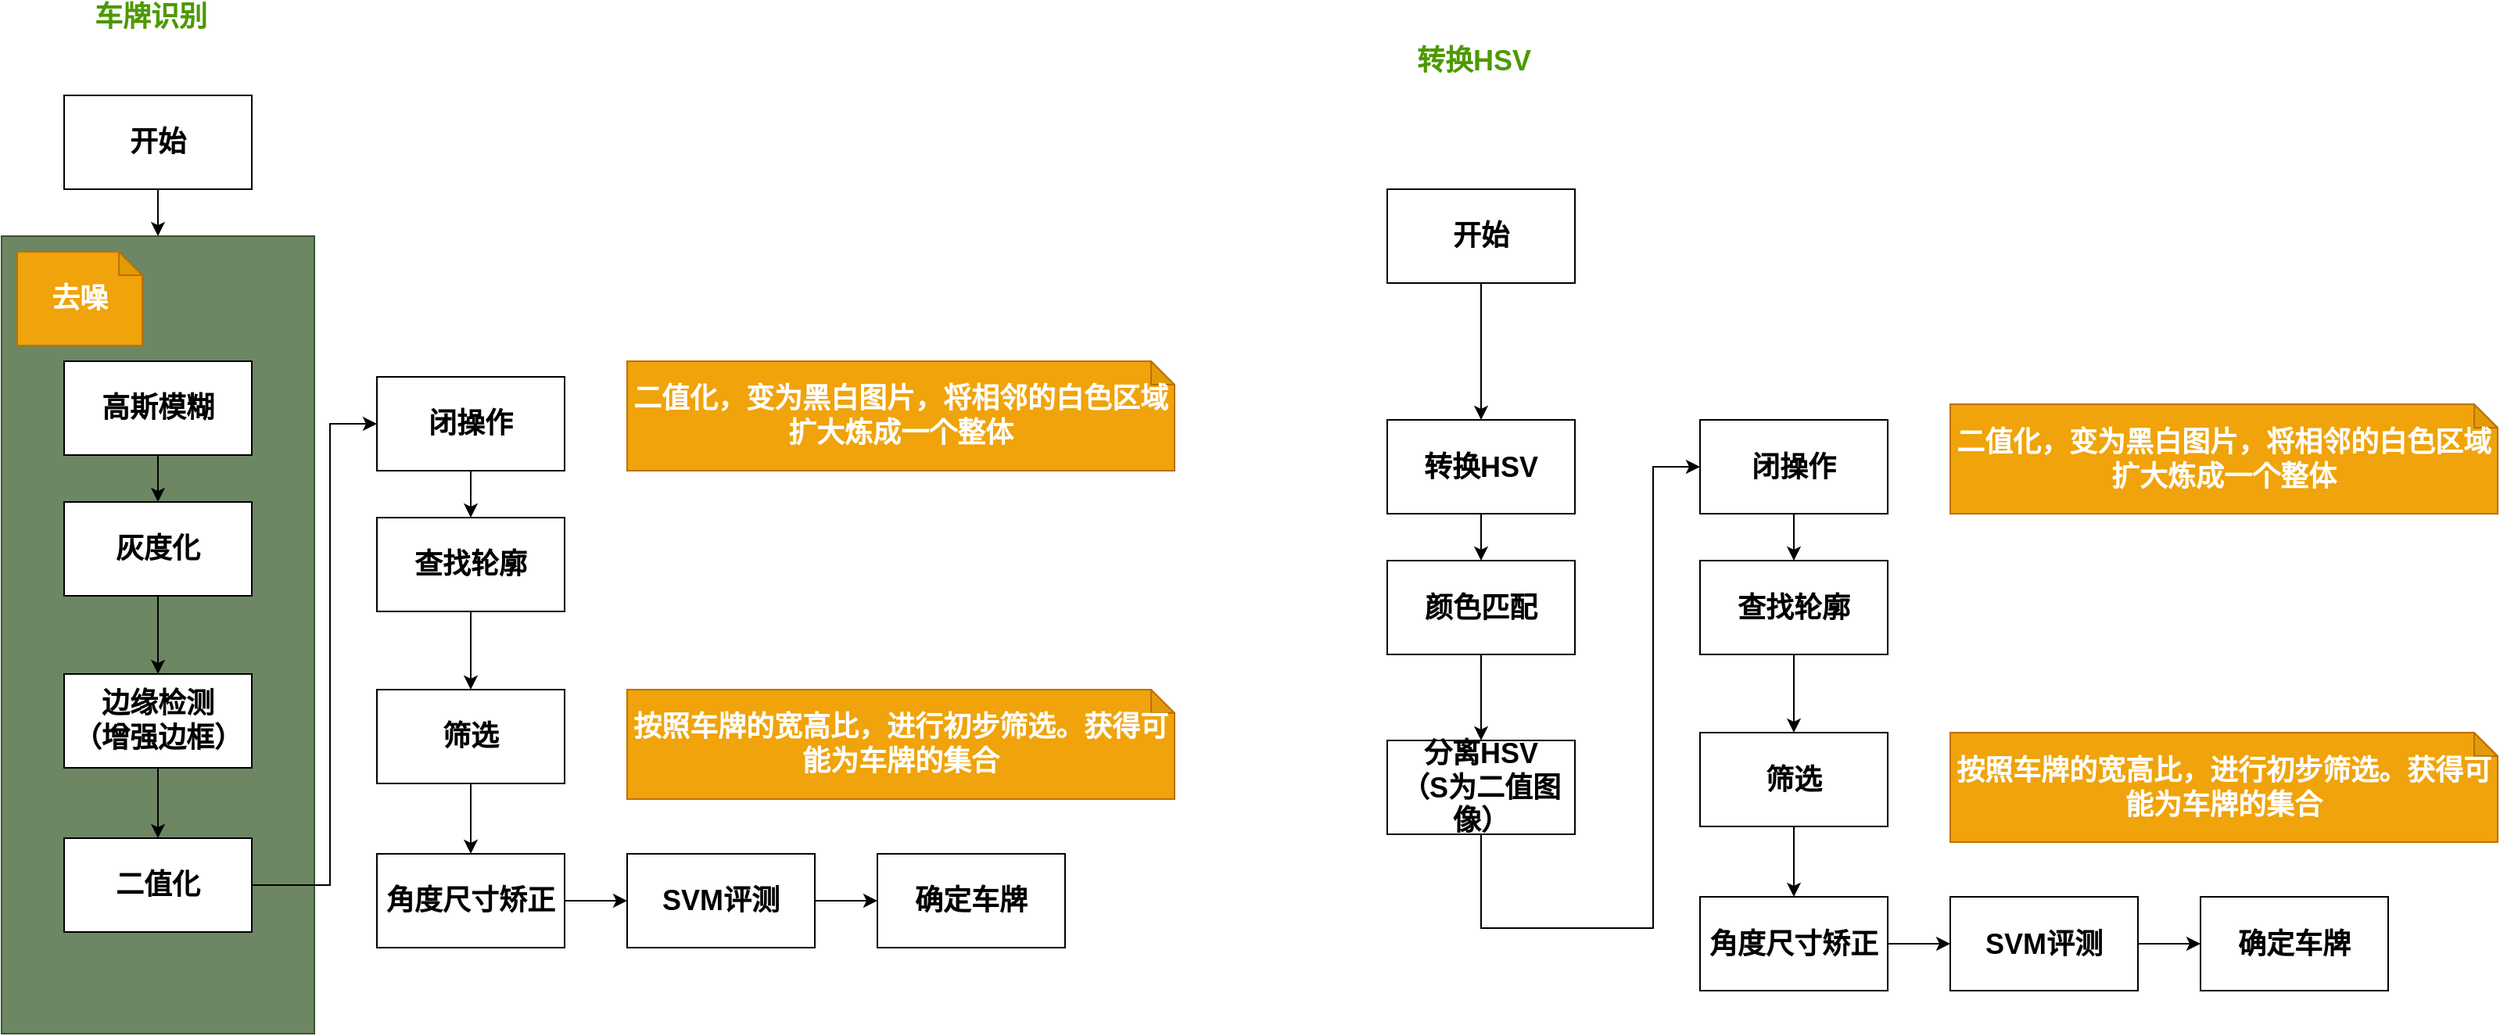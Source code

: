 <mxfile version="13.6.5">
    <diagram id="EJMVbD-3qQt1XqCIH10I" name="OpenCV">
        <mxGraphModel dx="954" dy="685" grid="1" gridSize="10" guides="1" tooltips="1" connect="1" arrows="1" fold="1" page="1" pageScale="1" pageWidth="827" pageHeight="1169" math="0" shadow="0">
            <root>
                <mxCell id="0"/>
                <mxCell id="1" parent="0"/>
                <mxCell id="2" value="" style="group" vertex="1" connectable="0" parent="1">
                    <mxGeometry y="60" width="750" height="660" as="geometry"/>
                </mxCell>
                <mxCell id="3" value="&lt;font color=&quot;#4d9900&quot;&gt;&lt;span style=&quot;font-size: 18px&quot;&gt;&lt;b&gt;车牌识别&lt;/b&gt;&lt;/span&gt;&lt;/font&gt;" style="text;html=1;align=center;verticalAlign=middle;resizable=0;points=[];autosize=1;" vertex="1" parent="2">
                    <mxGeometry x="50" width="90" height="20" as="geometry"/>
                </mxCell>
                <mxCell id="4" value="&lt;b&gt;&lt;font style=&quot;font-size: 18px&quot;&gt;开始&lt;/font&gt;&lt;/b&gt;" style="rounded=0;whiteSpace=wrap;html=1;" vertex="1" parent="2">
                    <mxGeometry x="40" y="60" width="120" height="60" as="geometry"/>
                </mxCell>
                <mxCell id="5" value="" style="rounded=0;whiteSpace=wrap;html=1;fillColor=#6d8764;strokeColor=#3A5431;fontColor=#ffffff;" vertex="1" parent="2">
                    <mxGeometry y="150" width="200" height="510" as="geometry"/>
                </mxCell>
                <mxCell id="6" style="edgeStyle=orthogonalEdgeStyle;rounded=0;orthogonalLoop=1;jettySize=auto;html=1;entryX=0.5;entryY=0;entryDx=0;entryDy=0;" edge="1" parent="2" source="4" target="5">
                    <mxGeometry relative="1" as="geometry"/>
                </mxCell>
                <mxCell id="7" value="&lt;b&gt;&lt;font style=&quot;font-size: 18px&quot;&gt;高斯模糊&lt;/font&gt;&lt;/b&gt;" style="rounded=0;whiteSpace=wrap;html=1;" vertex="1" parent="2">
                    <mxGeometry x="40" y="230" width="120" height="60" as="geometry"/>
                </mxCell>
                <mxCell id="8" value="&lt;b&gt;&lt;font style=&quot;font-size: 18px&quot;&gt;灰度化&lt;/font&gt;&lt;/b&gt;" style="rounded=0;whiteSpace=wrap;html=1;" vertex="1" parent="2">
                    <mxGeometry x="40" y="320" width="120" height="60" as="geometry"/>
                </mxCell>
                <mxCell id="9" style="edgeStyle=orthogonalEdgeStyle;rounded=0;orthogonalLoop=1;jettySize=auto;html=1;entryX=0.5;entryY=0;entryDx=0;entryDy=0;" edge="1" parent="2" source="7" target="8">
                    <mxGeometry relative="1" as="geometry"/>
                </mxCell>
                <mxCell id="10" value="&lt;b&gt;&lt;font style=&quot;font-size: 18px&quot;&gt;边缘检测&lt;br&gt;（增强边框）&lt;br&gt;&lt;/font&gt;&lt;/b&gt;" style="rounded=0;whiteSpace=wrap;html=1;" vertex="1" parent="2">
                    <mxGeometry x="40" y="430" width="120" height="60" as="geometry"/>
                </mxCell>
                <mxCell id="11" style="edgeStyle=orthogonalEdgeStyle;rounded=0;orthogonalLoop=1;jettySize=auto;html=1;" edge="1" parent="2" source="8" target="10">
                    <mxGeometry relative="1" as="geometry"/>
                </mxCell>
                <mxCell id="12" value="&lt;b&gt;&lt;font style=&quot;font-size: 18px&quot;&gt;二值化&lt;/font&gt;&lt;/b&gt;" style="rounded=0;whiteSpace=wrap;html=1;" vertex="1" parent="2">
                    <mxGeometry x="40" y="535" width="120" height="60" as="geometry"/>
                </mxCell>
                <mxCell id="13" style="edgeStyle=orthogonalEdgeStyle;rounded=0;orthogonalLoop=1;jettySize=auto;html=1;" edge="1" parent="2" source="10" target="12">
                    <mxGeometry relative="1" as="geometry"/>
                </mxCell>
                <mxCell id="14" value="&lt;b&gt;&lt;font style=&quot;font-size: 18px&quot;&gt;去噪&lt;/font&gt;&lt;/b&gt;" style="shape=note;whiteSpace=wrap;html=1;backgroundOutline=1;darkOpacity=0.05;size=15;fillColor=#f0a30a;strokeColor=#BD7000;fontColor=#ffffff;" vertex="1" parent="2">
                    <mxGeometry x="10" y="160" width="80" height="60" as="geometry"/>
                </mxCell>
                <mxCell id="15" value="&lt;b&gt;&lt;font style=&quot;font-size: 18px&quot;&gt;闭操作&lt;/font&gt;&lt;/b&gt;" style="rounded=0;whiteSpace=wrap;html=1;" vertex="1" parent="2">
                    <mxGeometry x="240" y="240" width="120" height="60" as="geometry"/>
                </mxCell>
                <mxCell id="16" style="edgeStyle=orthogonalEdgeStyle;rounded=0;orthogonalLoop=1;jettySize=auto;html=1;entryX=0;entryY=0.5;entryDx=0;entryDy=0;" edge="1" parent="2" source="12" target="15">
                    <mxGeometry relative="1" as="geometry">
                        <Array as="points">
                            <mxPoint x="210" y="565"/>
                            <mxPoint x="210" y="270"/>
                        </Array>
                    </mxGeometry>
                </mxCell>
                <mxCell id="17" value="&lt;b&gt;&lt;font style=&quot;font-size: 18px&quot;&gt;查找轮廓&lt;/font&gt;&lt;/b&gt;" style="rounded=0;whiteSpace=wrap;html=1;" vertex="1" parent="2">
                    <mxGeometry x="240" y="330" width="120" height="60" as="geometry"/>
                </mxCell>
                <mxCell id="18" style="edgeStyle=orthogonalEdgeStyle;rounded=0;orthogonalLoop=1;jettySize=auto;html=1;entryX=0.5;entryY=0;entryDx=0;entryDy=0;" edge="1" parent="2" source="15" target="17">
                    <mxGeometry relative="1" as="geometry"/>
                </mxCell>
                <mxCell id="19" value="&lt;b&gt;&lt;font style=&quot;font-size: 18px&quot;&gt;筛选&lt;/font&gt;&lt;/b&gt;" style="rounded=0;whiteSpace=wrap;html=1;" vertex="1" parent="2">
                    <mxGeometry x="240" y="440" width="120" height="60" as="geometry"/>
                </mxCell>
                <mxCell id="20" style="edgeStyle=orthogonalEdgeStyle;rounded=0;orthogonalLoop=1;jettySize=auto;html=1;entryX=0.5;entryY=0;entryDx=0;entryDy=0;" edge="1" parent="2" source="17" target="19">
                    <mxGeometry relative="1" as="geometry"/>
                </mxCell>
                <mxCell id="21" value="&lt;b&gt;&lt;font style=&quot;font-size: 18px&quot;&gt;角度尺寸矫正&lt;/font&gt;&lt;/b&gt;" style="rounded=0;whiteSpace=wrap;html=1;" vertex="1" parent="2">
                    <mxGeometry x="240" y="545" width="120" height="60" as="geometry"/>
                </mxCell>
                <mxCell id="22" style="edgeStyle=orthogonalEdgeStyle;rounded=0;orthogonalLoop=1;jettySize=auto;html=1;entryX=0.5;entryY=0;entryDx=0;entryDy=0;" edge="1" parent="2" source="19" target="21">
                    <mxGeometry relative="1" as="geometry"/>
                </mxCell>
                <mxCell id="23" value="&lt;span style=&quot;font-size: 18px&quot;&gt;&lt;b&gt;确定车牌&lt;/b&gt;&lt;/span&gt;" style="rounded=0;whiteSpace=wrap;html=1;" vertex="1" parent="2">
                    <mxGeometry x="560" y="545" width="120" height="60" as="geometry"/>
                </mxCell>
                <mxCell id="24" style="edgeStyle=orthogonalEdgeStyle;rounded=0;orthogonalLoop=1;jettySize=auto;html=1;" edge="1" parent="2" source="25" target="23">
                    <mxGeometry relative="1" as="geometry"/>
                </mxCell>
                <mxCell id="25" value="&lt;b&gt;&lt;font style=&quot;font-size: 18px&quot;&gt;SVM评测&lt;/font&gt;&lt;/b&gt;" style="rounded=0;whiteSpace=wrap;html=1;" vertex="1" parent="2">
                    <mxGeometry x="400" y="545" width="120" height="60" as="geometry"/>
                </mxCell>
                <mxCell id="26" style="edgeStyle=orthogonalEdgeStyle;rounded=0;orthogonalLoop=1;jettySize=auto;html=1;entryX=0;entryY=0.5;entryDx=0;entryDy=0;" edge="1" parent="2" source="21" target="25">
                    <mxGeometry relative="1" as="geometry"/>
                </mxCell>
                <mxCell id="27" value="&lt;b&gt;&lt;font style=&quot;font-size: 18px&quot;&gt;二值化，变为黑白图片，将相邻的白色区域扩大炼成一个整体&lt;/font&gt;&lt;/b&gt;" style="shape=note;whiteSpace=wrap;html=1;backgroundOutline=1;darkOpacity=0.05;size=15;fillColor=#f0a30a;strokeColor=#BD7000;fontColor=#ffffff;" vertex="1" parent="2">
                    <mxGeometry x="400" y="230" width="350" height="70" as="geometry"/>
                </mxCell>
                <mxCell id="28" value="&lt;b&gt;&lt;font style=&quot;font-size: 18px&quot;&gt;按照车牌的宽高比，进行初步筛选。获得可能为车牌的集合&lt;/font&gt;&lt;/b&gt;" style="shape=note;whiteSpace=wrap;html=1;backgroundOutline=1;darkOpacity=0.05;size=15;fillColor=#f0a30a;strokeColor=#BD7000;fontColor=#ffffff;" vertex="1" parent="2">
                    <mxGeometry x="400" y="440" width="350" height="70" as="geometry"/>
                </mxCell>
                <mxCell id="29" value="" style="group" vertex="1" connectable="0" parent="1">
                    <mxGeometry x="886" y="87.5" width="710" height="605" as="geometry"/>
                </mxCell>
                <mxCell id="30" value="&lt;font color=&quot;#4d9900&quot;&gt;&lt;span style=&quot;font-size: 18px&quot;&gt;&lt;b&gt;转换HSV&lt;/b&gt;&lt;/span&gt;&lt;/font&gt;" style="text;html=1;align=center;verticalAlign=middle;resizable=0;points=[];autosize=1;" vertex="1" parent="29">
                    <mxGeometry x="10" width="90" height="20" as="geometry"/>
                </mxCell>
                <mxCell id="31" value="&lt;b&gt;&lt;font style=&quot;font-size: 18px&quot;&gt;开始&lt;/font&gt;&lt;/b&gt;" style="rounded=0;whiteSpace=wrap;html=1;" vertex="1" parent="29">
                    <mxGeometry y="92.5" width="120" height="60" as="geometry"/>
                </mxCell>
                <mxCell id="32" value="&lt;b&gt;&lt;font style=&quot;font-size: 18px&quot;&gt;转换HSV&lt;/font&gt;&lt;/b&gt;" style="rounded=0;whiteSpace=wrap;html=1;" vertex="1" parent="29">
                    <mxGeometry y="240" width="120" height="60" as="geometry"/>
                </mxCell>
                <mxCell id="33" style="edgeStyle=orthogonalEdgeStyle;rounded=0;orthogonalLoop=1;jettySize=auto;html=1;entryX=0.5;entryY=0;entryDx=0;entryDy=0;" edge="1" parent="29" source="31" target="32">
                    <mxGeometry relative="1" as="geometry"/>
                </mxCell>
                <mxCell id="34" value="&lt;b&gt;&lt;font style=&quot;font-size: 18px&quot;&gt;颜色匹配&lt;br&gt;&lt;/font&gt;&lt;/b&gt;" style="rounded=0;whiteSpace=wrap;html=1;" vertex="1" parent="29">
                    <mxGeometry y="330" width="120" height="60" as="geometry"/>
                </mxCell>
                <mxCell id="35" style="edgeStyle=orthogonalEdgeStyle;rounded=0;orthogonalLoop=1;jettySize=auto;html=1;" edge="1" parent="29" source="32" target="34">
                    <mxGeometry relative="1" as="geometry"/>
                </mxCell>
                <mxCell id="36" value="&lt;b&gt;&lt;font style=&quot;font-size: 18px&quot;&gt;分离HSV&lt;br&gt;（S为二值图像）&lt;br&gt;&lt;/font&gt;&lt;/b&gt;" style="rounded=0;whiteSpace=wrap;html=1;" vertex="1" parent="29">
                    <mxGeometry y="445" width="120" height="60" as="geometry"/>
                </mxCell>
                <mxCell id="37" style="edgeStyle=orthogonalEdgeStyle;rounded=0;orthogonalLoop=1;jettySize=auto;html=1;" edge="1" parent="29" source="34" target="36">
                    <mxGeometry relative="1" as="geometry"/>
                </mxCell>
                <mxCell id="38" value="&lt;b&gt;&lt;font style=&quot;font-size: 18px&quot;&gt;闭操作&lt;/font&gt;&lt;/b&gt;" style="rounded=0;whiteSpace=wrap;html=1;" vertex="1" parent="29">
                    <mxGeometry x="200" y="240" width="120" height="60" as="geometry"/>
                </mxCell>
                <mxCell id="39" style="edgeStyle=orthogonalEdgeStyle;rounded=0;orthogonalLoop=1;jettySize=auto;html=1;entryX=0;entryY=0.5;entryDx=0;entryDy=0;" edge="1" parent="29" source="36" target="38">
                    <mxGeometry relative="1" as="geometry">
                        <Array as="points">
                            <mxPoint x="170" y="565"/>
                            <mxPoint x="170" y="270"/>
                        </Array>
                    </mxGeometry>
                </mxCell>
                <mxCell id="40" value="&lt;b&gt;&lt;font style=&quot;font-size: 18px&quot;&gt;查找轮廓&lt;/font&gt;&lt;/b&gt;" style="rounded=0;whiteSpace=wrap;html=1;" vertex="1" parent="29">
                    <mxGeometry x="200" y="330" width="120" height="60" as="geometry"/>
                </mxCell>
                <mxCell id="41" style="edgeStyle=orthogonalEdgeStyle;rounded=0;orthogonalLoop=1;jettySize=auto;html=1;entryX=0.5;entryY=0;entryDx=0;entryDy=0;" edge="1" parent="29" source="38" target="40">
                    <mxGeometry relative="1" as="geometry"/>
                </mxCell>
                <mxCell id="42" value="&lt;b&gt;&lt;font style=&quot;font-size: 18px&quot;&gt;筛选&lt;/font&gt;&lt;/b&gt;" style="rounded=0;whiteSpace=wrap;html=1;" vertex="1" parent="29">
                    <mxGeometry x="200" y="440" width="120" height="60" as="geometry"/>
                </mxCell>
                <mxCell id="43" style="edgeStyle=orthogonalEdgeStyle;rounded=0;orthogonalLoop=1;jettySize=auto;html=1;entryX=0.5;entryY=0;entryDx=0;entryDy=0;" edge="1" parent="29" source="40" target="42">
                    <mxGeometry relative="1" as="geometry"/>
                </mxCell>
                <mxCell id="44" value="&lt;b&gt;&lt;font style=&quot;font-size: 18px&quot;&gt;角度尺寸矫正&lt;/font&gt;&lt;/b&gt;" style="rounded=0;whiteSpace=wrap;html=1;" vertex="1" parent="29">
                    <mxGeometry x="200" y="545" width="120" height="60" as="geometry"/>
                </mxCell>
                <mxCell id="45" style="edgeStyle=orthogonalEdgeStyle;rounded=0;orthogonalLoop=1;jettySize=auto;html=1;entryX=0.5;entryY=0;entryDx=0;entryDy=0;" edge="1" parent="29" source="42" target="44">
                    <mxGeometry relative="1" as="geometry"/>
                </mxCell>
                <mxCell id="46" value="&lt;span style=&quot;font-size: 18px&quot;&gt;&lt;b&gt;确定车牌&lt;/b&gt;&lt;/span&gt;" style="rounded=0;whiteSpace=wrap;html=1;" vertex="1" parent="29">
                    <mxGeometry x="520" y="545" width="120" height="60" as="geometry"/>
                </mxCell>
                <mxCell id="47" style="edgeStyle=orthogonalEdgeStyle;rounded=0;orthogonalLoop=1;jettySize=auto;html=1;" edge="1" parent="29" source="48" target="46">
                    <mxGeometry relative="1" as="geometry"/>
                </mxCell>
                <mxCell id="48" value="&lt;b&gt;&lt;font style=&quot;font-size: 18px&quot;&gt;SVM评测&lt;/font&gt;&lt;/b&gt;" style="rounded=0;whiteSpace=wrap;html=1;" vertex="1" parent="29">
                    <mxGeometry x="360" y="545" width="120" height="60" as="geometry"/>
                </mxCell>
                <mxCell id="49" style="edgeStyle=orthogonalEdgeStyle;rounded=0;orthogonalLoop=1;jettySize=auto;html=1;entryX=0;entryY=0.5;entryDx=0;entryDy=0;" edge="1" parent="29" source="44" target="48">
                    <mxGeometry relative="1" as="geometry"/>
                </mxCell>
                <mxCell id="50" value="&lt;b&gt;&lt;font style=&quot;font-size: 18px&quot;&gt;二值化，变为黑白图片，将相邻的白色区域扩大炼成一个整体&lt;/font&gt;&lt;/b&gt;" style="shape=note;whiteSpace=wrap;html=1;backgroundOutline=1;darkOpacity=0.05;size=15;fillColor=#f0a30a;strokeColor=#BD7000;fontColor=#ffffff;" vertex="1" parent="29">
                    <mxGeometry x="360" y="230" width="350" height="70" as="geometry"/>
                </mxCell>
                <mxCell id="51" value="&lt;b&gt;&lt;font style=&quot;font-size: 18px&quot;&gt;按照车牌的宽高比，进行初步筛选。获得可能为车牌的集合&lt;/font&gt;&lt;/b&gt;" style="shape=note;whiteSpace=wrap;html=1;backgroundOutline=1;darkOpacity=0.05;size=15;fillColor=#f0a30a;strokeColor=#BD7000;fontColor=#ffffff;" vertex="1" parent="29">
                    <mxGeometry x="360" y="440" width="350" height="70" as="geometry"/>
                </mxCell>
            </root>
        </mxGraphModel>
    </diagram>
</mxfile>